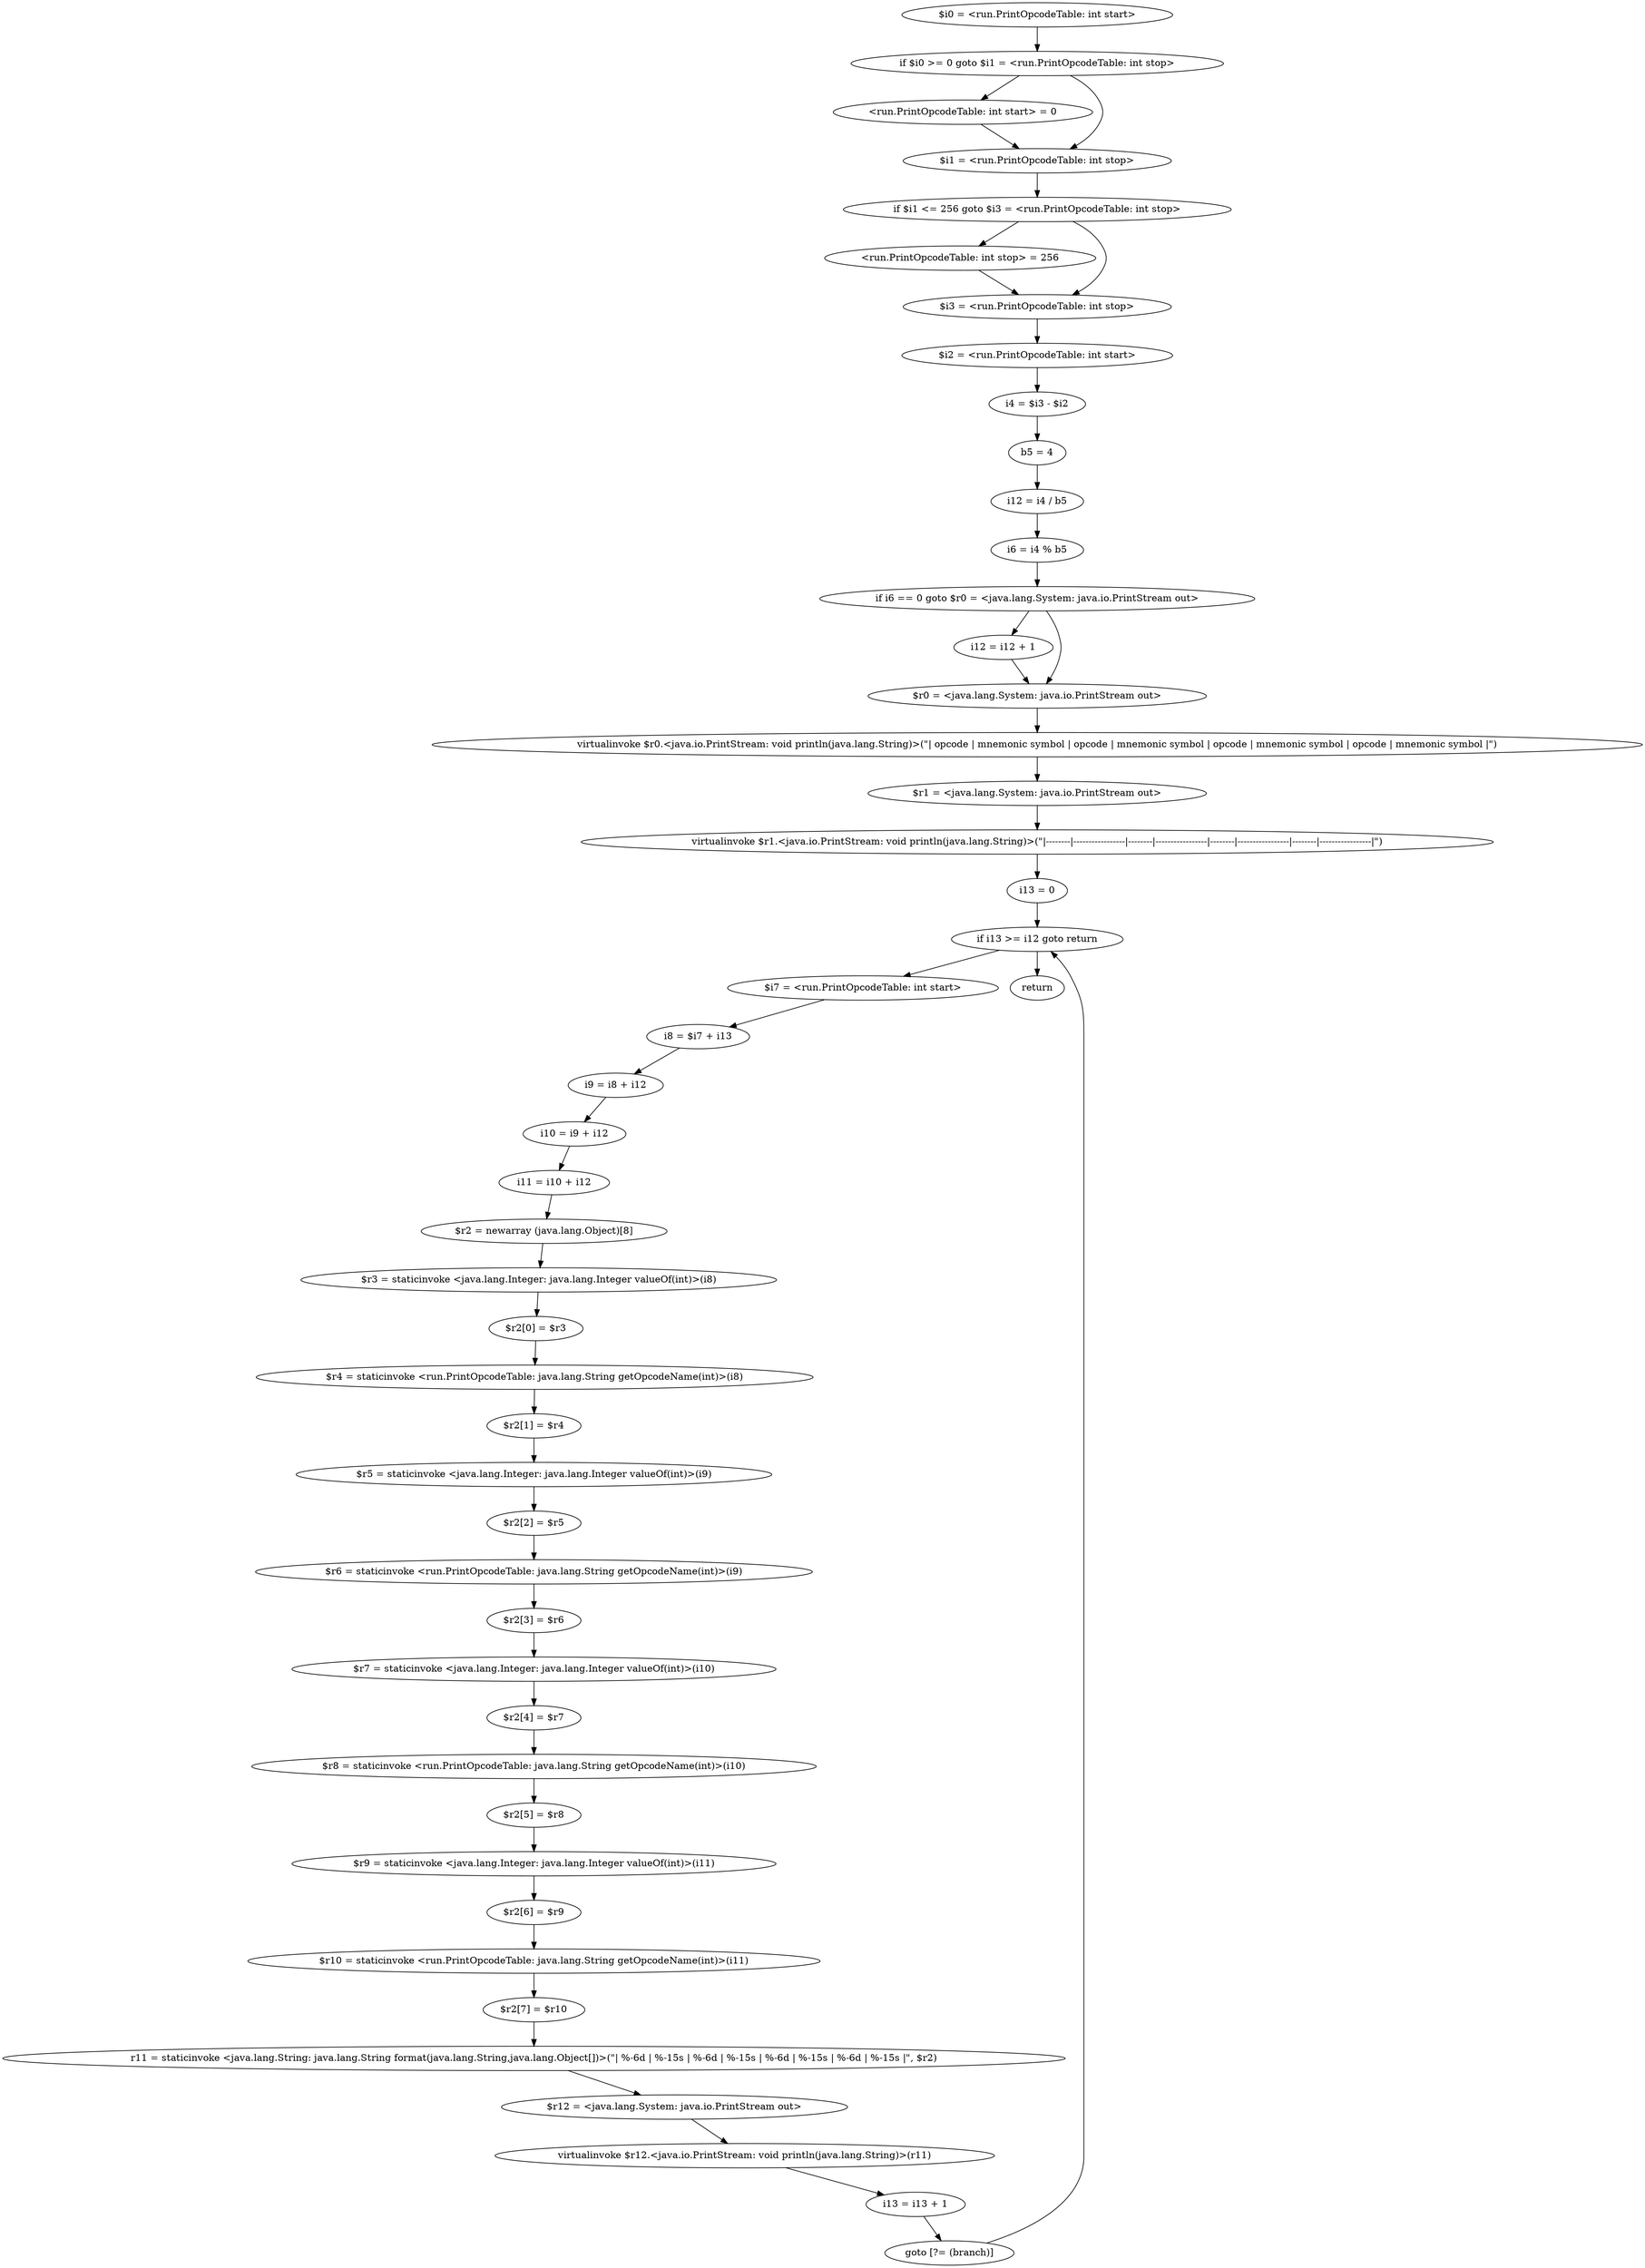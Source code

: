 digraph "unitGraph" {
    "$i0 = <run.PrintOpcodeTable: int start>"
    "if $i0 >= 0 goto $i1 = <run.PrintOpcodeTable: int stop>"
    "<run.PrintOpcodeTable: int start> = 0"
    "$i1 = <run.PrintOpcodeTable: int stop>"
    "if $i1 <= 256 goto $i3 = <run.PrintOpcodeTable: int stop>"
    "<run.PrintOpcodeTable: int stop> = 256"
    "$i3 = <run.PrintOpcodeTable: int stop>"
    "$i2 = <run.PrintOpcodeTable: int start>"
    "i4 = $i3 - $i2"
    "b5 = 4"
    "i12 = i4 / b5"
    "i6 = i4 % b5"
    "if i6 == 0 goto $r0 = <java.lang.System: java.io.PrintStream out>"
    "i12 = i12 + 1"
    "$r0 = <java.lang.System: java.io.PrintStream out>"
    "virtualinvoke $r0.<java.io.PrintStream: void println(java.lang.String)>(\"| opcode | mnemonic symbol | opcode | mnemonic symbol | opcode | mnemonic symbol | opcode | mnemonic symbol |\")"
    "$r1 = <java.lang.System: java.io.PrintStream out>"
    "virtualinvoke $r1.<java.io.PrintStream: void println(java.lang.String)>(\"|--------|-----------------|--------|-----------------|--------|-----------------|--------|-----------------|\")"
    "i13 = 0"
    "if i13 >= i12 goto return"
    "$i7 = <run.PrintOpcodeTable: int start>"
    "i8 = $i7 + i13"
    "i9 = i8 + i12"
    "i10 = i9 + i12"
    "i11 = i10 + i12"
    "$r2 = newarray (java.lang.Object)[8]"
    "$r3 = staticinvoke <java.lang.Integer: java.lang.Integer valueOf(int)>(i8)"
    "$r2[0] = $r3"
    "$r4 = staticinvoke <run.PrintOpcodeTable: java.lang.String getOpcodeName(int)>(i8)"
    "$r2[1] = $r4"
    "$r5 = staticinvoke <java.lang.Integer: java.lang.Integer valueOf(int)>(i9)"
    "$r2[2] = $r5"
    "$r6 = staticinvoke <run.PrintOpcodeTable: java.lang.String getOpcodeName(int)>(i9)"
    "$r2[3] = $r6"
    "$r7 = staticinvoke <java.lang.Integer: java.lang.Integer valueOf(int)>(i10)"
    "$r2[4] = $r7"
    "$r8 = staticinvoke <run.PrintOpcodeTable: java.lang.String getOpcodeName(int)>(i10)"
    "$r2[5] = $r8"
    "$r9 = staticinvoke <java.lang.Integer: java.lang.Integer valueOf(int)>(i11)"
    "$r2[6] = $r9"
    "$r10 = staticinvoke <run.PrintOpcodeTable: java.lang.String getOpcodeName(int)>(i11)"
    "$r2[7] = $r10"
    "r11 = staticinvoke <java.lang.String: java.lang.String format(java.lang.String,java.lang.Object[])>(\"| %-6d | %-15s | %-6d | %-15s | %-6d | %-15s | %-6d | %-15s |\", $r2)"
    "$r12 = <java.lang.System: java.io.PrintStream out>"
    "virtualinvoke $r12.<java.io.PrintStream: void println(java.lang.String)>(r11)"
    "i13 = i13 + 1"
    "goto [?= (branch)]"
    "return"
    "$i0 = <run.PrintOpcodeTable: int start>"->"if $i0 >= 0 goto $i1 = <run.PrintOpcodeTable: int stop>";
    "if $i0 >= 0 goto $i1 = <run.PrintOpcodeTable: int stop>"->"<run.PrintOpcodeTable: int start> = 0";
    "if $i0 >= 0 goto $i1 = <run.PrintOpcodeTable: int stop>"->"$i1 = <run.PrintOpcodeTable: int stop>";
    "<run.PrintOpcodeTable: int start> = 0"->"$i1 = <run.PrintOpcodeTable: int stop>";
    "$i1 = <run.PrintOpcodeTable: int stop>"->"if $i1 <= 256 goto $i3 = <run.PrintOpcodeTable: int stop>";
    "if $i1 <= 256 goto $i3 = <run.PrintOpcodeTable: int stop>"->"<run.PrintOpcodeTable: int stop> = 256";
    "if $i1 <= 256 goto $i3 = <run.PrintOpcodeTable: int stop>"->"$i3 = <run.PrintOpcodeTable: int stop>";
    "<run.PrintOpcodeTable: int stop> = 256"->"$i3 = <run.PrintOpcodeTable: int stop>";
    "$i3 = <run.PrintOpcodeTable: int stop>"->"$i2 = <run.PrintOpcodeTable: int start>";
    "$i2 = <run.PrintOpcodeTable: int start>"->"i4 = $i3 - $i2";
    "i4 = $i3 - $i2"->"b5 = 4";
    "b5 = 4"->"i12 = i4 / b5";
    "i12 = i4 / b5"->"i6 = i4 % b5";
    "i6 = i4 % b5"->"if i6 == 0 goto $r0 = <java.lang.System: java.io.PrintStream out>";
    "if i6 == 0 goto $r0 = <java.lang.System: java.io.PrintStream out>"->"i12 = i12 + 1";
    "if i6 == 0 goto $r0 = <java.lang.System: java.io.PrintStream out>"->"$r0 = <java.lang.System: java.io.PrintStream out>";
    "i12 = i12 + 1"->"$r0 = <java.lang.System: java.io.PrintStream out>";
    "$r0 = <java.lang.System: java.io.PrintStream out>"->"virtualinvoke $r0.<java.io.PrintStream: void println(java.lang.String)>(\"| opcode | mnemonic symbol | opcode | mnemonic symbol | opcode | mnemonic symbol | opcode | mnemonic symbol |\")";
    "virtualinvoke $r0.<java.io.PrintStream: void println(java.lang.String)>(\"| opcode | mnemonic symbol | opcode | mnemonic symbol | opcode | mnemonic symbol | opcode | mnemonic symbol |\")"->"$r1 = <java.lang.System: java.io.PrintStream out>";
    "$r1 = <java.lang.System: java.io.PrintStream out>"->"virtualinvoke $r1.<java.io.PrintStream: void println(java.lang.String)>(\"|--------|-----------------|--------|-----------------|--------|-----------------|--------|-----------------|\")";
    "virtualinvoke $r1.<java.io.PrintStream: void println(java.lang.String)>(\"|--------|-----------------|--------|-----------------|--------|-----------------|--------|-----------------|\")"->"i13 = 0";
    "i13 = 0"->"if i13 >= i12 goto return";
    "if i13 >= i12 goto return"->"$i7 = <run.PrintOpcodeTable: int start>";
    "if i13 >= i12 goto return"->"return";
    "$i7 = <run.PrintOpcodeTable: int start>"->"i8 = $i7 + i13";
    "i8 = $i7 + i13"->"i9 = i8 + i12";
    "i9 = i8 + i12"->"i10 = i9 + i12";
    "i10 = i9 + i12"->"i11 = i10 + i12";
    "i11 = i10 + i12"->"$r2 = newarray (java.lang.Object)[8]";
    "$r2 = newarray (java.lang.Object)[8]"->"$r3 = staticinvoke <java.lang.Integer: java.lang.Integer valueOf(int)>(i8)";
    "$r3 = staticinvoke <java.lang.Integer: java.lang.Integer valueOf(int)>(i8)"->"$r2[0] = $r3";
    "$r2[0] = $r3"->"$r4 = staticinvoke <run.PrintOpcodeTable: java.lang.String getOpcodeName(int)>(i8)";
    "$r4 = staticinvoke <run.PrintOpcodeTable: java.lang.String getOpcodeName(int)>(i8)"->"$r2[1] = $r4";
    "$r2[1] = $r4"->"$r5 = staticinvoke <java.lang.Integer: java.lang.Integer valueOf(int)>(i9)";
    "$r5 = staticinvoke <java.lang.Integer: java.lang.Integer valueOf(int)>(i9)"->"$r2[2] = $r5";
    "$r2[2] = $r5"->"$r6 = staticinvoke <run.PrintOpcodeTable: java.lang.String getOpcodeName(int)>(i9)";
    "$r6 = staticinvoke <run.PrintOpcodeTable: java.lang.String getOpcodeName(int)>(i9)"->"$r2[3] = $r6";
    "$r2[3] = $r6"->"$r7 = staticinvoke <java.lang.Integer: java.lang.Integer valueOf(int)>(i10)";
    "$r7 = staticinvoke <java.lang.Integer: java.lang.Integer valueOf(int)>(i10)"->"$r2[4] = $r7";
    "$r2[4] = $r7"->"$r8 = staticinvoke <run.PrintOpcodeTable: java.lang.String getOpcodeName(int)>(i10)";
    "$r8 = staticinvoke <run.PrintOpcodeTable: java.lang.String getOpcodeName(int)>(i10)"->"$r2[5] = $r8";
    "$r2[5] = $r8"->"$r9 = staticinvoke <java.lang.Integer: java.lang.Integer valueOf(int)>(i11)";
    "$r9 = staticinvoke <java.lang.Integer: java.lang.Integer valueOf(int)>(i11)"->"$r2[6] = $r9";
    "$r2[6] = $r9"->"$r10 = staticinvoke <run.PrintOpcodeTable: java.lang.String getOpcodeName(int)>(i11)";
    "$r10 = staticinvoke <run.PrintOpcodeTable: java.lang.String getOpcodeName(int)>(i11)"->"$r2[7] = $r10";
    "$r2[7] = $r10"->"r11 = staticinvoke <java.lang.String: java.lang.String format(java.lang.String,java.lang.Object[])>(\"| %-6d | %-15s | %-6d | %-15s | %-6d | %-15s | %-6d | %-15s |\", $r2)";
    "r11 = staticinvoke <java.lang.String: java.lang.String format(java.lang.String,java.lang.Object[])>(\"| %-6d | %-15s | %-6d | %-15s | %-6d | %-15s | %-6d | %-15s |\", $r2)"->"$r12 = <java.lang.System: java.io.PrintStream out>";
    "$r12 = <java.lang.System: java.io.PrintStream out>"->"virtualinvoke $r12.<java.io.PrintStream: void println(java.lang.String)>(r11)";
    "virtualinvoke $r12.<java.io.PrintStream: void println(java.lang.String)>(r11)"->"i13 = i13 + 1";
    "i13 = i13 + 1"->"goto [?= (branch)]";
    "goto [?= (branch)]"->"if i13 >= i12 goto return";
}
